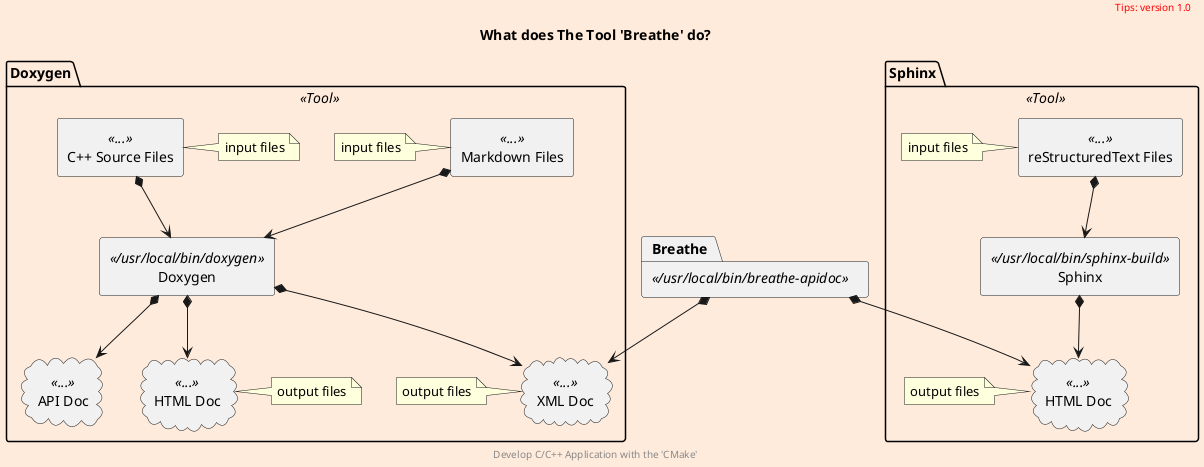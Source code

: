 @startuml
scale 700 width
skinparam backgroundColor #FFEBDC
scale 1

skinparam Folder {
  backgroundColor Olive
  borderColor orange
}

package Doxygen <<Tool>> {
    rectangle Doxygen <</usr/local/bin/doxygen>> as doxygen
    rectangle "C++ Source Files" <<...>> as cxx_files
    rectangle "Markdown Files" <<...>> as md_file

    cloud "API Doc" <<...>> as api_doc
    cloud "HTML Doc" <<...>> as md_html_doc
    cloud "XML Doc" <<...>> as md_xml_doc

    note left of md_file
        input files
    endnote
    note right of cxx_files
        input files
    endnote
    note left of md_html_doc
        output files
    endnote
    note left of md_xml_doc
        output files
    endnote

    cxx_files *--> doxygen
    doxygen *--> api_doc
    md_file *--> doxygen
    doxygen *--> md_html_doc
    doxygen *--> md_xml_doc

}

package Breathe <</usr/local/bin/breathe-apidoc>> as Breathe {
}

package Sphinx <<Tool>> as Sphinx {
    rectangle Sphinx <</usr/local/bin/sphinx-build>> as shpinx
    rectangle "reStructuredText Files" <<...>> as rst_file

    cloud "HTML Doc" <<...>> as rst_html_doc

    note left of rst_file
        input files
    endnote
    note left of rst_html_doc
        output files
    endnote

    rst_file *--> shpinx
    shpinx *--> rst_html_doc
}

Breathe *--> md_xml_doc
Breathe *--> rst_html_doc

title
    What does The Tool 'Breathe' do?
end title

header
<font color=red>Tips: version 1.0</font>
endheader

center footer Develop C/C++ Application with the 'CMake'

@enduml